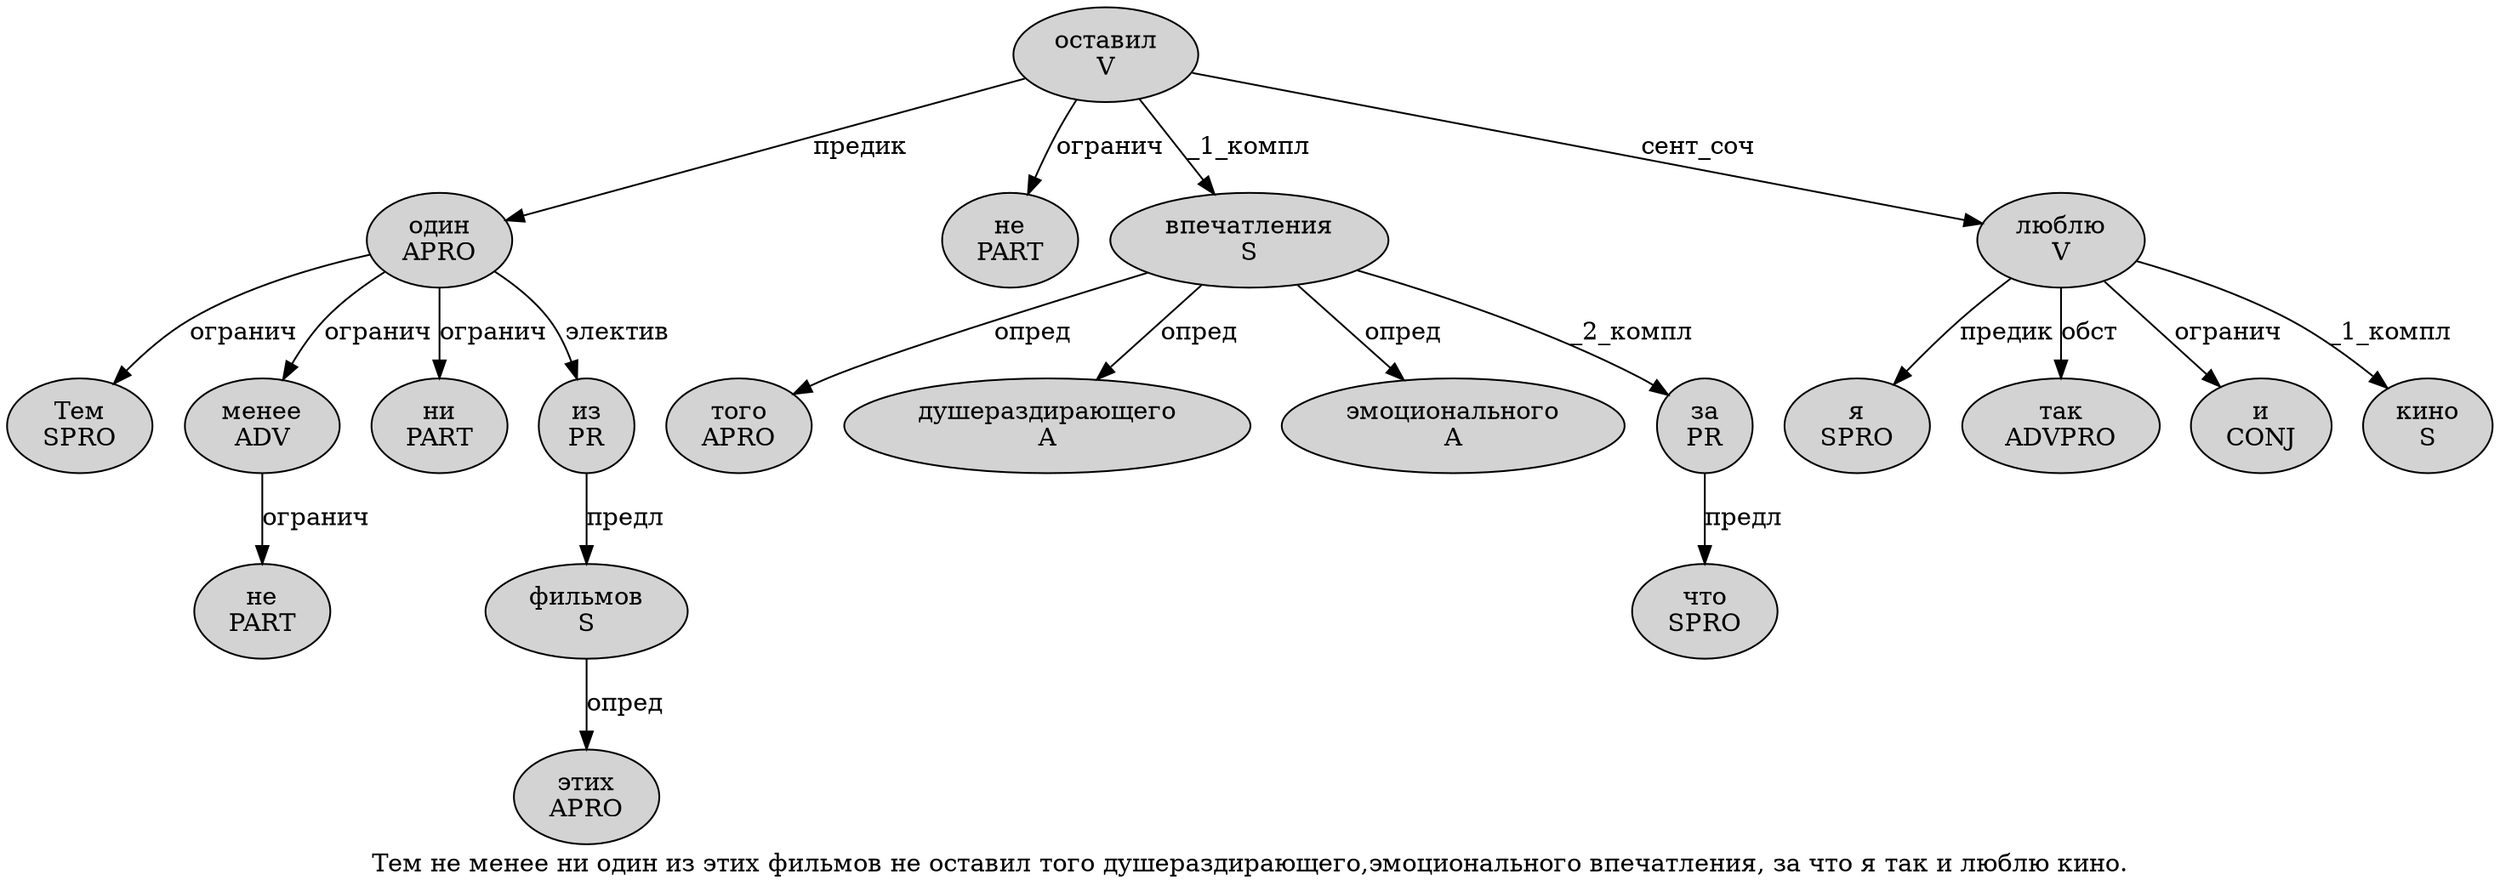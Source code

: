 digraph SENTENCE_177 {
	graph [label="Тем не менее ни один из этих фильмов не оставил того душераздирающего,эмоционального впечатления, за что я так и люблю кино."]
	node [style=filled]
		0 [label="Тем
SPRO" color="" fillcolor=lightgray penwidth=1 shape=ellipse]
		1 [label="не
PART" color="" fillcolor=lightgray penwidth=1 shape=ellipse]
		2 [label="менее
ADV" color="" fillcolor=lightgray penwidth=1 shape=ellipse]
		3 [label="ни
PART" color="" fillcolor=lightgray penwidth=1 shape=ellipse]
		4 [label="один
APRO" color="" fillcolor=lightgray penwidth=1 shape=ellipse]
		5 [label="из
PR" color="" fillcolor=lightgray penwidth=1 shape=ellipse]
		6 [label="этих
APRO" color="" fillcolor=lightgray penwidth=1 shape=ellipse]
		7 [label="фильмов
S" color="" fillcolor=lightgray penwidth=1 shape=ellipse]
		8 [label="не
PART" color="" fillcolor=lightgray penwidth=1 shape=ellipse]
		9 [label="оставил
V" color="" fillcolor=lightgray penwidth=1 shape=ellipse]
		10 [label="того
APRO" color="" fillcolor=lightgray penwidth=1 shape=ellipse]
		11 [label="душераздирающего
A" color="" fillcolor=lightgray penwidth=1 shape=ellipse]
		13 [label="эмоционального
A" color="" fillcolor=lightgray penwidth=1 shape=ellipse]
		14 [label="впечатления
S" color="" fillcolor=lightgray penwidth=1 shape=ellipse]
		16 [label="за
PR" color="" fillcolor=lightgray penwidth=1 shape=ellipse]
		17 [label="что
SPRO" color="" fillcolor=lightgray penwidth=1 shape=ellipse]
		18 [label="я
SPRO" color="" fillcolor=lightgray penwidth=1 shape=ellipse]
		19 [label="так
ADVPRO" color="" fillcolor=lightgray penwidth=1 shape=ellipse]
		20 [label="и
CONJ" color="" fillcolor=lightgray penwidth=1 shape=ellipse]
		21 [label="люблю
V" color="" fillcolor=lightgray penwidth=1 shape=ellipse]
		22 [label="кино
S" color="" fillcolor=lightgray penwidth=1 shape=ellipse]
			2 -> 1 [label="огранич"]
			4 -> 0 [label="огранич"]
			4 -> 2 [label="огранич"]
			4 -> 3 [label="огранич"]
			4 -> 5 [label="электив"]
			5 -> 7 [label="предл"]
			16 -> 17 [label="предл"]
			7 -> 6 [label="опред"]
			21 -> 18 [label="предик"]
			21 -> 19 [label="обст"]
			21 -> 20 [label="огранич"]
			21 -> 22 [label="_1_компл"]
			9 -> 4 [label="предик"]
			9 -> 8 [label="огранич"]
			9 -> 14 [label="_1_компл"]
			9 -> 21 [label="сент_соч"]
			14 -> 10 [label="опред"]
			14 -> 11 [label="опред"]
			14 -> 13 [label="опред"]
			14 -> 16 [label="_2_компл"]
}
